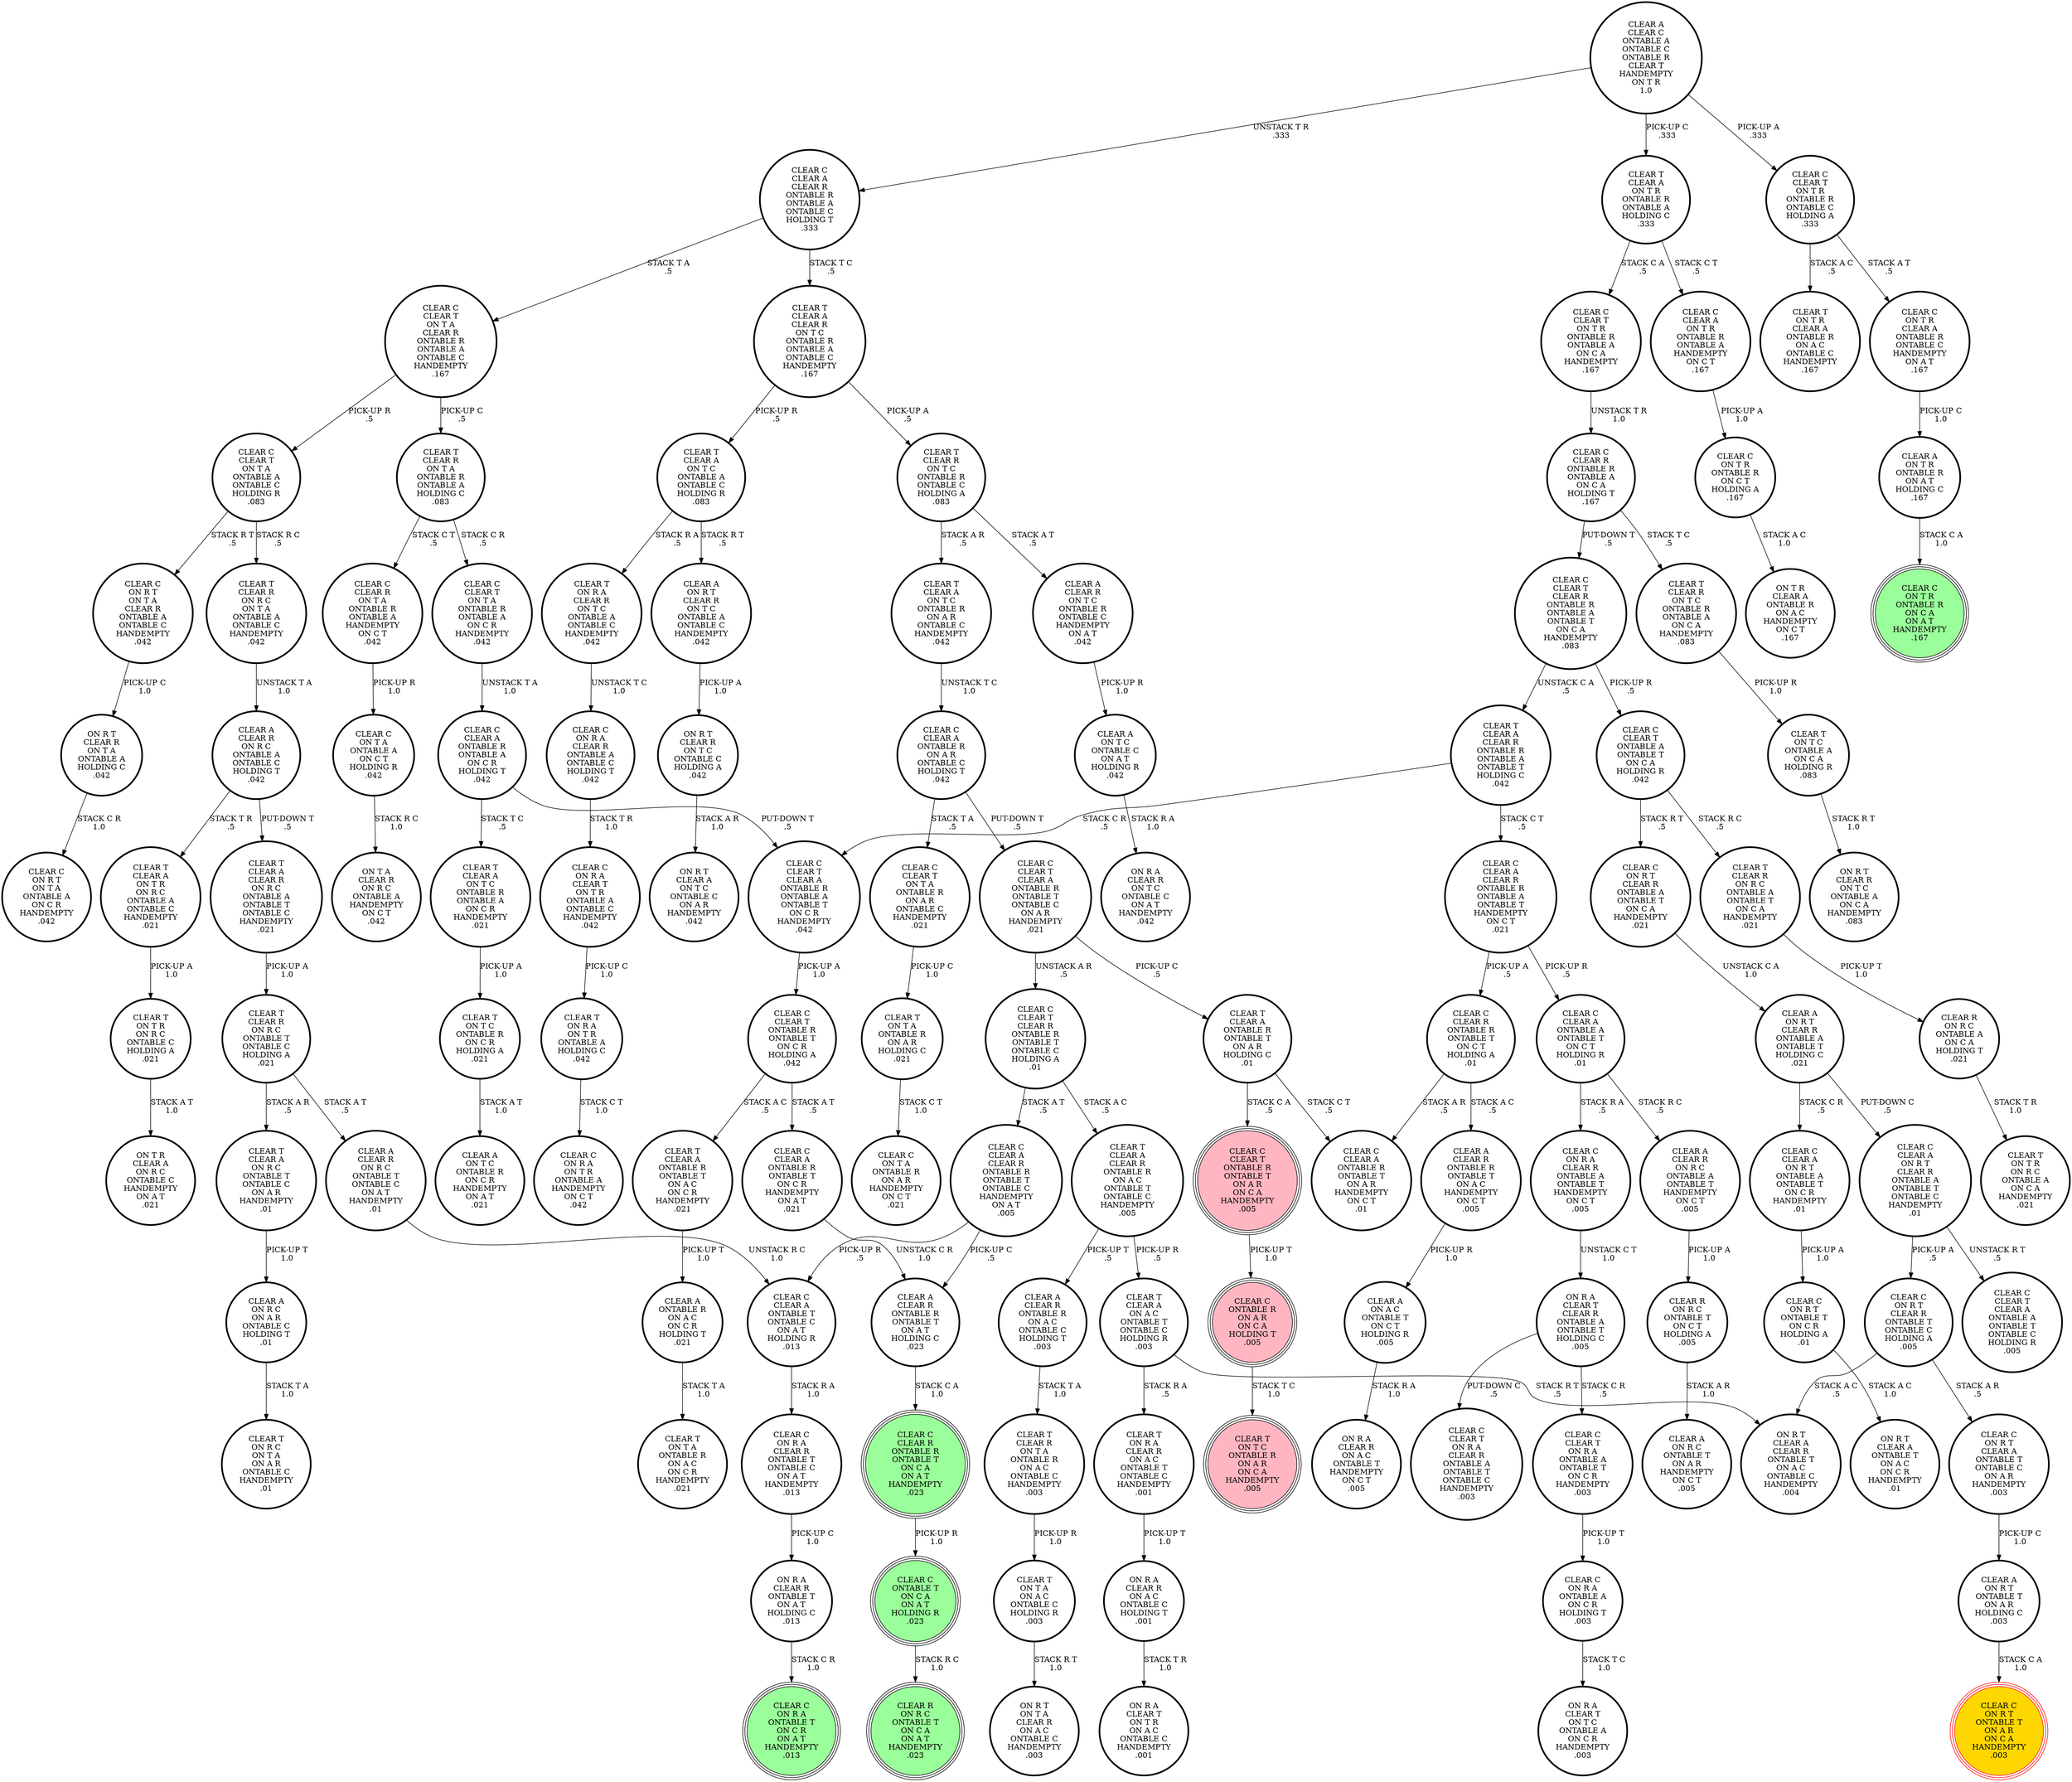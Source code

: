 digraph {
"CLEAR T\nON T A\nONTABLE R\nON A R\nHOLDING C\n.021\n" -> "CLEAR C\nON T A\nONTABLE R\nON A R\nHANDEMPTY\nON C T\n.021\n"[label="STACK C T\n1.0\n"];
"CLEAR C\nCLEAR A\nONTABLE R\nON A R\nONTABLE C\nHOLDING T\n.042\n" -> "CLEAR C\nCLEAR T\nON T A\nONTABLE R\nON A R\nONTABLE C\nHANDEMPTY\n.021\n"[label="STACK T A\n.5\n"];
"CLEAR C\nCLEAR A\nONTABLE R\nON A R\nONTABLE C\nHOLDING T\n.042\n" -> "CLEAR C\nCLEAR T\nCLEAR A\nONTABLE R\nONTABLE T\nONTABLE C\nON A R\nHANDEMPTY\n.021\n"[label="PUT-DOWN T\n.5\n"];
"CLEAR C\nCLEAR T\nCLEAR R\nONTABLE R\nONTABLE A\nONTABLE T\nON C A\nHANDEMPTY\n.083\n" -> "CLEAR C\nCLEAR T\nONTABLE A\nONTABLE T\nON C A\nHOLDING R\n.042\n"[label="PICK-UP R\n.5\n"];
"CLEAR C\nCLEAR T\nCLEAR R\nONTABLE R\nONTABLE A\nONTABLE T\nON C A\nHANDEMPTY\n.083\n" -> "CLEAR T\nCLEAR A\nCLEAR R\nONTABLE R\nONTABLE A\nONTABLE T\nHOLDING C\n.042\n"[label="UNSTACK C A\n.5\n"];
"CLEAR T\nCLEAR A\nCLEAR R\nON R C\nONTABLE A\nONTABLE T\nONTABLE C\nHANDEMPTY\n.021\n" -> "CLEAR T\nCLEAR R\nON R C\nONTABLE T\nONTABLE C\nHOLDING A\n.021\n"[label="PICK-UP A\n1.0\n"];
"CLEAR C\nCLEAR A\nCLEAR R\nONTABLE R\nONTABLE A\nONTABLE T\nHANDEMPTY\nON C T\n.021\n" -> "CLEAR C\nCLEAR A\nONTABLE A\nONTABLE T\nON C T\nHOLDING R\n.01\n"[label="PICK-UP R\n.5\n"];
"CLEAR C\nCLEAR A\nCLEAR R\nONTABLE R\nONTABLE A\nONTABLE T\nHANDEMPTY\nON C T\n.021\n" -> "CLEAR C\nCLEAR R\nONTABLE R\nONTABLE T\nON C T\nHOLDING A\n.01\n"[label="PICK-UP A\n.5\n"];
"CLEAR A\nCLEAR C\nONTABLE A\nONTABLE C\nONTABLE R\nCLEAR T\nHANDEMPTY\nON T R\n1.0\n" -> "CLEAR C\nCLEAR T\nON T R\nONTABLE R\nONTABLE C\nHOLDING A\n.333\n"[label="PICK-UP A\n.333\n"];
"CLEAR A\nCLEAR C\nONTABLE A\nONTABLE C\nONTABLE R\nCLEAR T\nHANDEMPTY\nON T R\n1.0\n" -> "CLEAR C\nCLEAR A\nCLEAR R\nONTABLE R\nONTABLE A\nONTABLE C\nHOLDING T\n.333\n"[label="UNSTACK T R\n.333\n"];
"CLEAR A\nCLEAR C\nONTABLE A\nONTABLE C\nONTABLE R\nCLEAR T\nHANDEMPTY\nON T R\n1.0\n" -> "CLEAR T\nCLEAR A\nON T R\nONTABLE R\nONTABLE A\nHOLDING C\n.333\n"[label="PICK-UP C\n.333\n"];
"CLEAR T\nON R A\nCLEAR R\nON A C\nONTABLE T\nONTABLE C\nHANDEMPTY\n.001\n" -> "ON R A\nCLEAR R\nON A C\nONTABLE C\nHOLDING T\n.001\n"[label="PICK-UP T\n1.0\n"];
"CLEAR A\nCLEAR R\nONTABLE R\nONTABLE T\nON A T\nHOLDING C\n.023\n" -> "CLEAR C\nCLEAR R\nONTABLE R\nONTABLE T\nON C A\nON A T\nHANDEMPTY\n.023\n"[label="STACK C A\n1.0\n"];
"CLEAR C\nCLEAR A\nON T R\nONTABLE R\nONTABLE A\nHANDEMPTY\nON C T\n.167\n" -> "CLEAR C\nON T R\nONTABLE R\nON C T\nHOLDING A\n.167\n"[label="PICK-UP A\n1.0\n"];
"CLEAR C\nCLEAR T\nON T R\nONTABLE R\nONTABLE C\nHOLDING A\n.333\n" -> "CLEAR T\nON T R\nCLEAR A\nONTABLE R\nON A C\nONTABLE C\nHANDEMPTY\n.167\n"[label="STACK A C\n.5\n"];
"CLEAR C\nCLEAR T\nON T R\nONTABLE R\nONTABLE C\nHOLDING A\n.333\n" -> "CLEAR C\nON T R\nCLEAR A\nONTABLE R\nONTABLE C\nHANDEMPTY\nON A T\n.167\n"[label="STACK A T\n.5\n"];
"CLEAR C\nON R T\nCLEAR R\nONTABLE T\nONTABLE C\nHOLDING A\n.005\n" -> "ON R T\nCLEAR A\nCLEAR R\nONTABLE T\nON A C\nONTABLE C\nHANDEMPTY\n.004\n"[label="STACK A C\n.5\n"];
"CLEAR C\nON R T\nCLEAR R\nONTABLE T\nONTABLE C\nHOLDING A\n.005\n" -> "CLEAR C\nON R T\nCLEAR A\nONTABLE T\nONTABLE C\nON A R\nHANDEMPTY\n.003\n"[label="STACK A R\n.5\n"];
"CLEAR T\nCLEAR A\nON A C\nONTABLE T\nONTABLE C\nHOLDING R\n.003\n" -> "ON R T\nCLEAR A\nCLEAR R\nONTABLE T\nON A C\nONTABLE C\nHANDEMPTY\n.004\n"[label="STACK R T\n.5\n"];
"CLEAR T\nCLEAR A\nON A C\nONTABLE T\nONTABLE C\nHOLDING R\n.003\n" -> "CLEAR T\nON R A\nCLEAR R\nON A C\nONTABLE T\nONTABLE C\nHANDEMPTY\n.001\n"[label="STACK R A\n.5\n"];
"CLEAR C\nCLEAR T\nCLEAR R\nONTABLE R\nONTABLE T\nONTABLE C\nHOLDING A\n.01\n" -> "CLEAR C\nCLEAR A\nCLEAR R\nONTABLE R\nONTABLE T\nONTABLE C\nHANDEMPTY\nON A T\n.005\n"[label="STACK A T\n.5\n"];
"CLEAR C\nCLEAR T\nCLEAR R\nONTABLE R\nONTABLE T\nONTABLE C\nHOLDING A\n.01\n" -> "CLEAR T\nCLEAR A\nCLEAR R\nONTABLE R\nON A C\nONTABLE T\nONTABLE C\nHANDEMPTY\n.005\n"[label="STACK A C\n.5\n"];
"CLEAR C\nCLEAR T\nCLEAR A\nONTABLE R\nONTABLE T\nONTABLE C\nON A R\nHANDEMPTY\n.021\n" -> "CLEAR C\nCLEAR T\nCLEAR R\nONTABLE R\nONTABLE T\nONTABLE C\nHOLDING A\n.01\n"[label="UNSTACK A R\n.5\n"];
"CLEAR C\nCLEAR T\nCLEAR A\nONTABLE R\nONTABLE T\nONTABLE C\nON A R\nHANDEMPTY\n.021\n" -> "CLEAR T\nCLEAR A\nONTABLE R\nONTABLE T\nON A R\nHOLDING C\n.01\n"[label="PICK-UP C\n.5\n"];
"CLEAR C\nCLEAR T\nONTABLE R\nONTABLE T\nON A R\nON C A\nHANDEMPTY\n.005\n" -> "CLEAR C\nONTABLE R\nON A R\nON C A\nHOLDING T\n.005\n"[label="PICK-UP T\n1.0\n"];
"CLEAR T\nCLEAR A\nON T C\nONTABLE R\nONTABLE A\nON C R\nHANDEMPTY\n.021\n" -> "CLEAR T\nON T C\nONTABLE R\nON C R\nHOLDING A\n.021\n"[label="PICK-UP A\n1.0\n"];
"CLEAR A\nON A C\nONTABLE T\nON C T\nHOLDING R\n.005\n" -> "ON R A\nCLEAR R\nON A C\nONTABLE T\nHANDEMPTY\nON C T\n.005\n"[label="STACK R A\n1.0\n"];
"CLEAR C\nCLEAR T\nON T A\nONTABLE R\nONTABLE A\nON C R\nHANDEMPTY\n.042\n" -> "CLEAR C\nCLEAR A\nONTABLE R\nONTABLE A\nON C R\nHOLDING T\n.042\n"[label="UNSTACK T A\n1.0\n"];
"CLEAR A\nON R C\nON A R\nONTABLE C\nHOLDING T\n.01\n" -> "CLEAR T\nON R C\nON T A\nON A R\nONTABLE C\nHANDEMPTY\n.01\n"[label="STACK T A\n1.0\n"];
"CLEAR C\nCLEAR T\nONTABLE A\nONTABLE T\nON C A\nHOLDING R\n.042\n" -> "CLEAR C\nON R T\nCLEAR R\nONTABLE A\nONTABLE T\nON C A\nHANDEMPTY\n.021\n"[label="STACK R T\n.5\n"];
"CLEAR C\nCLEAR T\nONTABLE A\nONTABLE T\nON C A\nHOLDING R\n.042\n" -> "CLEAR T\nCLEAR R\nON R C\nONTABLE A\nONTABLE T\nON C A\nHANDEMPTY\n.021\n"[label="STACK R C\n.5\n"];
"CLEAR T\nCLEAR R\nON R C\nON T A\nONTABLE A\nONTABLE C\nHANDEMPTY\n.042\n" -> "CLEAR A\nCLEAR R\nON R C\nONTABLE A\nONTABLE C\nHOLDING T\n.042\n"[label="UNSTACK T A\n1.0\n"];
"CLEAR C\nCLEAR R\nONTABLE R\nONTABLE A\nON C A\nHOLDING T\n.167\n" -> "CLEAR C\nCLEAR T\nCLEAR R\nONTABLE R\nONTABLE A\nONTABLE T\nON C A\nHANDEMPTY\n.083\n"[label="PUT-DOWN T\n.5\n"];
"CLEAR C\nCLEAR R\nONTABLE R\nONTABLE A\nON C A\nHOLDING T\n.167\n" -> "CLEAR T\nCLEAR R\nON T C\nONTABLE R\nONTABLE A\nON C A\nHANDEMPTY\n.083\n"[label="STACK T C\n.5\n"];
"CLEAR C\nCLEAR A\nONTABLE A\nONTABLE T\nON C T\nHOLDING R\n.01\n" -> "CLEAR C\nON R A\nCLEAR R\nONTABLE A\nONTABLE T\nHANDEMPTY\nON C T\n.005\n"[label="STACK R A\n.5\n"];
"CLEAR C\nCLEAR A\nONTABLE A\nONTABLE T\nON C T\nHOLDING R\n.01\n" -> "CLEAR A\nCLEAR R\nON R C\nONTABLE A\nONTABLE T\nHANDEMPTY\nON C T\n.005\n"[label="STACK R C\n.5\n"];
"CLEAR T\nON R A\nCLEAR R\nON T C\nONTABLE A\nONTABLE C\nHANDEMPTY\n.042\n" -> "CLEAR C\nON R A\nCLEAR R\nONTABLE A\nONTABLE C\nHOLDING T\n.042\n"[label="UNSTACK T C\n1.0\n"];
"CLEAR A\nCLEAR R\nON T C\nONTABLE R\nONTABLE C\nHANDEMPTY\nON A T\n.042\n" -> "CLEAR A\nON T C\nONTABLE C\nON A T\nHOLDING R\n.042\n"[label="PICK-UP R\n1.0\n"];
"CLEAR C\nON R T\nCLEAR R\nONTABLE A\nONTABLE T\nON C A\nHANDEMPTY\n.021\n" -> "CLEAR A\nON R T\nCLEAR R\nONTABLE A\nONTABLE T\nHOLDING C\n.021\n"[label="UNSTACK C A\n1.0\n"];
"CLEAR C\nON R T\nONTABLE T\nON C R\nHOLDING A\n.01\n" -> "ON R T\nCLEAR A\nONTABLE T\nON A C\nON C R\nHANDEMPTY\n.01\n"[label="STACK A C\n1.0\n"];
"CLEAR C\nCLEAR A\nON R T\nONTABLE A\nONTABLE T\nON C R\nHANDEMPTY\n.01\n" -> "CLEAR C\nON R T\nONTABLE T\nON C R\nHOLDING A\n.01\n"[label="PICK-UP A\n1.0\n"];
"CLEAR A\nCLEAR R\nONTABLE R\nONTABLE T\nON A C\nHANDEMPTY\nON C T\n.005\n" -> "CLEAR A\nON A C\nONTABLE T\nON C T\nHOLDING R\n.005\n"[label="PICK-UP R\n1.0\n"];
"CLEAR T\nCLEAR R\nON T A\nONTABLE R\nON A C\nONTABLE C\nHANDEMPTY\n.003\n" -> "CLEAR T\nON T A\nON A C\nONTABLE C\nHOLDING R\n.003\n"[label="PICK-UP R\n1.0\n"];
"CLEAR C\nON T R\nONTABLE R\nON C T\nHOLDING A\n.167\n" -> "ON T R\nCLEAR A\nONTABLE R\nON A C\nHANDEMPTY\nON C T\n.167\n"[label="STACK A C\n1.0\n"];
"CLEAR R\nON R C\nONTABLE T\nON C T\nHOLDING A\n.005\n" -> "CLEAR A\nON R C\nONTABLE T\nON A R\nHANDEMPTY\nON C T\n.005\n"[label="STACK A R\n1.0\n"];
"CLEAR A\nCLEAR R\nONTABLE R\nON A C\nONTABLE C\nHOLDING T\n.003\n" -> "CLEAR T\nCLEAR R\nON T A\nONTABLE R\nON A C\nONTABLE C\nHANDEMPTY\n.003\n"[label="STACK T A\n1.0\n"];
"CLEAR C\nONTABLE T\nON C A\nON A T\nHOLDING R\n.023\n" -> "CLEAR R\nON R C\nONTABLE T\nON C A\nON A T\nHANDEMPTY\n.023\n"[label="STACK R C\n1.0\n"];
"CLEAR T\nCLEAR R\nON R C\nONTABLE A\nONTABLE T\nON C A\nHANDEMPTY\n.021\n" -> "CLEAR R\nON R C\nONTABLE A\nON C A\nHOLDING T\n.021\n"[label="PICK-UP T\n1.0\n"];
"CLEAR C\nCLEAR R\nON T A\nONTABLE R\nONTABLE A\nHANDEMPTY\nON C T\n.042\n" -> "CLEAR C\nON T A\nONTABLE A\nON C T\nHOLDING R\n.042\n"[label="PICK-UP R\n1.0\n"];
"CLEAR A\nCLEAR R\nON R C\nONTABLE A\nONTABLE C\nHOLDING T\n.042\n" -> "CLEAR T\nCLEAR A\nON T R\nON R C\nONTABLE A\nONTABLE C\nHANDEMPTY\n.021\n"[label="STACK T R\n.5\n"];
"CLEAR A\nCLEAR R\nON R C\nONTABLE A\nONTABLE C\nHOLDING T\n.042\n" -> "CLEAR T\nCLEAR A\nCLEAR R\nON R C\nONTABLE A\nONTABLE T\nONTABLE C\nHANDEMPTY\n.021\n"[label="PUT-DOWN T\n.5\n"];
"CLEAR T\nCLEAR R\nON T A\nONTABLE R\nONTABLE A\nHOLDING C\n.083\n" -> "CLEAR C\nCLEAR R\nON T A\nONTABLE R\nONTABLE A\nHANDEMPTY\nON C T\n.042\n"[label="STACK C T\n.5\n"];
"CLEAR T\nCLEAR R\nON T A\nONTABLE R\nONTABLE A\nHOLDING C\n.083\n" -> "CLEAR C\nCLEAR T\nON T A\nONTABLE R\nONTABLE A\nON C R\nHANDEMPTY\n.042\n"[label="STACK C R\n.5\n"];
"CLEAR C\nCLEAR R\nONTABLE R\nONTABLE T\nON C T\nHOLDING A\n.01\n" -> "CLEAR A\nCLEAR R\nONTABLE R\nONTABLE T\nON A C\nHANDEMPTY\nON C T\n.005\n"[label="STACK A C\n.5\n"];
"CLEAR C\nCLEAR R\nONTABLE R\nONTABLE T\nON C T\nHOLDING A\n.01\n" -> "CLEAR C\nCLEAR A\nONTABLE R\nONTABLE T\nON A R\nHANDEMPTY\nON C T\n.01\n"[label="STACK A R\n.5\n"];
"CLEAR A\nONTABLE R\nON A C\nON C R\nHOLDING T\n.021\n" -> "CLEAR T\nON T A\nONTABLE R\nON A C\nON C R\nHANDEMPTY\n.021\n"[label="STACK T A\n1.0\n"];
"CLEAR T\nCLEAR R\nON T C\nONTABLE R\nONTABLE A\nON C A\nHANDEMPTY\n.083\n" -> "CLEAR T\nON T C\nONTABLE A\nON C A\nHOLDING R\n.083\n"[label="PICK-UP R\n1.0\n"];
"CLEAR C\nCLEAR A\nCLEAR R\nONTABLE R\nONTABLE A\nONTABLE C\nHOLDING T\n.333\n" -> "CLEAR T\nCLEAR A\nCLEAR R\nON T C\nONTABLE R\nONTABLE A\nONTABLE C\nHANDEMPTY\n.167\n"[label="STACK T C\n.5\n"];
"CLEAR C\nCLEAR A\nCLEAR R\nONTABLE R\nONTABLE A\nONTABLE C\nHOLDING T\n.333\n" -> "CLEAR C\nCLEAR T\nON T A\nCLEAR R\nONTABLE R\nONTABLE A\nONTABLE C\nHANDEMPTY\n.167\n"[label="STACK T A\n.5\n"];
"CLEAR T\nON R A\nON T R\nONTABLE A\nHOLDING C\n.042\n" -> "CLEAR C\nON R A\nON T R\nONTABLE A\nHANDEMPTY\nON C T\n.042\n"[label="STACK C T\n1.0\n"];
"CLEAR C\nCLEAR T\nON T A\nONTABLE A\nONTABLE C\nHOLDING R\n.083\n" -> "CLEAR C\nON R T\nON T A\nCLEAR R\nONTABLE A\nONTABLE C\nHANDEMPTY\n.042\n"[label="STACK R T\n.5\n"];
"CLEAR C\nCLEAR T\nON T A\nONTABLE A\nONTABLE C\nHOLDING R\n.083\n" -> "CLEAR T\nCLEAR R\nON R C\nON T A\nONTABLE A\nONTABLE C\nHANDEMPTY\n.042\n"[label="STACK R C\n.5\n"];
"CLEAR C\nCLEAR T\nON T A\nONTABLE R\nON A R\nONTABLE C\nHANDEMPTY\n.021\n" -> "CLEAR T\nON T A\nONTABLE R\nON A R\nHOLDING C\n.021\n"[label="PICK-UP C\n1.0\n"];
"CLEAR T\nCLEAR A\nCLEAR R\nONTABLE R\nON A C\nONTABLE T\nONTABLE C\nHANDEMPTY\n.005\n" -> "CLEAR T\nCLEAR A\nON A C\nONTABLE T\nONTABLE C\nHOLDING R\n.003\n"[label="PICK-UP R\n.5\n"];
"CLEAR T\nCLEAR A\nCLEAR R\nONTABLE R\nON A C\nONTABLE T\nONTABLE C\nHANDEMPTY\n.005\n" -> "CLEAR A\nCLEAR R\nONTABLE R\nON A C\nONTABLE C\nHOLDING T\n.003\n"[label="PICK-UP T\n.5\n"];
"CLEAR T\nCLEAR A\nON T R\nONTABLE R\nONTABLE A\nHOLDING C\n.333\n" -> "CLEAR C\nCLEAR T\nON T R\nONTABLE R\nONTABLE A\nON C A\nHANDEMPTY\n.167\n"[label="STACK C A\n.5\n"];
"CLEAR T\nCLEAR A\nON T R\nONTABLE R\nONTABLE A\nHOLDING C\n.333\n" -> "CLEAR C\nCLEAR A\nON T R\nONTABLE R\nONTABLE A\nHANDEMPTY\nON C T\n.167\n"[label="STACK C T\n.5\n"];
"CLEAR C\nCLEAR T\nON T A\nCLEAR R\nONTABLE R\nONTABLE A\nONTABLE C\nHANDEMPTY\n.167\n" -> "CLEAR C\nCLEAR T\nON T A\nONTABLE A\nONTABLE C\nHOLDING R\n.083\n"[label="PICK-UP R\n.5\n"];
"CLEAR C\nCLEAR T\nON T A\nCLEAR R\nONTABLE R\nONTABLE A\nONTABLE C\nHANDEMPTY\n.167\n" -> "CLEAR T\nCLEAR R\nON T A\nONTABLE R\nONTABLE A\nHOLDING C\n.083\n"[label="PICK-UP C\n.5\n"];
"CLEAR T\nON T R\nON R C\nONTABLE C\nHOLDING A\n.021\n" -> "ON T R\nCLEAR A\nON R C\nONTABLE C\nHANDEMPTY\nON A T\n.021\n"[label="STACK A T\n1.0\n"];
"CLEAR C\nON R A\nCLEAR T\nON T R\nONTABLE A\nONTABLE C\nHANDEMPTY\n.042\n" -> "CLEAR T\nON R A\nON T R\nONTABLE A\nHOLDING C\n.042\n"[label="PICK-UP C\n1.0\n"];
"CLEAR C\nCLEAR T\nON R A\nONTABLE A\nONTABLE T\nON C R\nHANDEMPTY\n.003\n" -> "CLEAR C\nON R A\nONTABLE A\nON C R\nHOLDING T\n.003\n"[label="PICK-UP T\n1.0\n"];
"CLEAR C\nON T A\nONTABLE A\nON C T\nHOLDING R\n.042\n" -> "ON T A\nCLEAR R\nON R C\nONTABLE A\nHANDEMPTY\nON C T\n.042\n"[label="STACK R C\n1.0\n"];
"CLEAR A\nCLEAR R\nON R C\nONTABLE T\nONTABLE C\nON A T\nHANDEMPTY\n.01\n" -> "CLEAR C\nCLEAR A\nONTABLE T\nONTABLE C\nON A T\nHOLDING R\n.013\n"[label="UNSTACK R C\n1.0\n"];
"CLEAR T\nCLEAR A\nONTABLE R\nONTABLE T\nON A C\nON C R\nHANDEMPTY\n.021\n" -> "CLEAR A\nONTABLE R\nON A C\nON C R\nHOLDING T\n.021\n"[label="PICK-UP T\n1.0\n"];
"CLEAR T\nCLEAR A\nCLEAR R\nON T C\nONTABLE R\nONTABLE A\nONTABLE C\nHANDEMPTY\n.167\n" -> "CLEAR T\nCLEAR A\nON T C\nONTABLE A\nONTABLE C\nHOLDING R\n.083\n"[label="PICK-UP R\n.5\n"];
"CLEAR T\nCLEAR A\nCLEAR R\nON T C\nONTABLE R\nONTABLE A\nONTABLE C\nHANDEMPTY\n.167\n" -> "CLEAR T\nCLEAR R\nON T C\nONTABLE R\nONTABLE C\nHOLDING A\n.083\n"[label="PICK-UP A\n.5\n"];
"CLEAR C\nCLEAR A\nCLEAR R\nONTABLE R\nONTABLE T\nONTABLE C\nHANDEMPTY\nON A T\n.005\n" -> "CLEAR A\nCLEAR R\nONTABLE R\nONTABLE T\nON A T\nHOLDING C\n.023\n"[label="PICK-UP C\n.5\n"];
"CLEAR C\nCLEAR A\nCLEAR R\nONTABLE R\nONTABLE T\nONTABLE C\nHANDEMPTY\nON A T\n.005\n" -> "CLEAR C\nCLEAR A\nONTABLE T\nONTABLE C\nON A T\nHOLDING R\n.013\n"[label="PICK-UP R\n.5\n"];
"CLEAR A\nCLEAR R\nON R C\nONTABLE A\nONTABLE T\nHANDEMPTY\nON C T\n.005\n" -> "CLEAR R\nON R C\nONTABLE T\nON C T\nHOLDING A\n.005\n"[label="PICK-UP A\n1.0\n"];
"CLEAR T\nCLEAR A\nONTABLE R\nONTABLE T\nON A R\nHOLDING C\n.01\n" -> "CLEAR C\nCLEAR T\nONTABLE R\nONTABLE T\nON A R\nON C A\nHANDEMPTY\n.005\n"[label="STACK C A\n.5\n"];
"CLEAR T\nCLEAR A\nONTABLE R\nONTABLE T\nON A R\nHOLDING C\n.01\n" -> "CLEAR C\nCLEAR A\nONTABLE R\nONTABLE T\nON A R\nHANDEMPTY\nON C T\n.01\n"[label="STACK C T\n.5\n"];
"ON R T\nCLEAR R\nON T C\nONTABLE C\nHOLDING A\n.042\n" -> "ON R T\nCLEAR A\nON T C\nONTABLE C\nON A R\nHANDEMPTY\n.042\n"[label="STACK A R\n1.0\n"];
"CLEAR T\nCLEAR R\nON R C\nONTABLE T\nONTABLE C\nHOLDING A\n.021\n" -> "CLEAR A\nCLEAR R\nON R C\nONTABLE T\nONTABLE C\nON A T\nHANDEMPTY\n.01\n"[label="STACK A T\n.5\n"];
"CLEAR T\nCLEAR R\nON R C\nONTABLE T\nONTABLE C\nHOLDING A\n.021\n" -> "CLEAR T\nCLEAR A\nON R C\nONTABLE T\nONTABLE C\nON A R\nHANDEMPTY\n.01\n"[label="STACK A R\n.5\n"];
"CLEAR C\nON R T\nCLEAR A\nONTABLE T\nONTABLE C\nON A R\nHANDEMPTY\n.003\n" -> "CLEAR A\nON R T\nONTABLE T\nON A R\nHOLDING C\n.003\n"[label="PICK-UP C\n1.0\n"];
"ON R A\nCLEAR T\nCLEAR R\nONTABLE A\nONTABLE T\nHOLDING C\n.005\n" -> "CLEAR C\nCLEAR T\nON R A\nONTABLE A\nONTABLE T\nON C R\nHANDEMPTY\n.003\n"[label="STACK C R\n.5\n"];
"ON R A\nCLEAR T\nCLEAR R\nONTABLE A\nONTABLE T\nHOLDING C\n.005\n" -> "CLEAR C\nCLEAR T\nON R A\nCLEAR R\nONTABLE A\nONTABLE T\nONTABLE C\nHANDEMPTY\n.003\n"[label="PUT-DOWN C\n.5\n"];
"CLEAR T\nCLEAR R\nON T C\nONTABLE R\nONTABLE C\nHOLDING A\n.083\n" -> "CLEAR T\nCLEAR A\nON T C\nONTABLE R\nON A R\nONTABLE C\nHANDEMPTY\n.042\n"[label="STACK A R\n.5\n"];
"CLEAR T\nCLEAR R\nON T C\nONTABLE R\nONTABLE C\nHOLDING A\n.083\n" -> "CLEAR A\nCLEAR R\nON T C\nONTABLE R\nONTABLE C\nHANDEMPTY\nON A T\n.042\n"[label="STACK A T\n.5\n"];
"CLEAR A\nON T C\nONTABLE C\nON A T\nHOLDING R\n.042\n" -> "ON R A\nCLEAR R\nON T C\nONTABLE C\nON A T\nHANDEMPTY\n.042\n"[label="STACK R A\n1.0\n"];
"CLEAR C\nCLEAR T\nONTABLE R\nONTABLE T\nON C R\nHOLDING A\n.042\n" -> "CLEAR T\nCLEAR A\nONTABLE R\nONTABLE T\nON A C\nON C R\nHANDEMPTY\n.021\n"[label="STACK A C\n.5\n"];
"CLEAR C\nCLEAR T\nONTABLE R\nONTABLE T\nON C R\nHOLDING A\n.042\n" -> "CLEAR C\nCLEAR A\nONTABLE R\nONTABLE T\nON C R\nHANDEMPTY\nON A T\n.021\n"[label="STACK A T\n.5\n"];
"CLEAR T\nON T A\nON A C\nONTABLE C\nHOLDING R\n.003\n" -> "ON R T\nON T A\nCLEAR R\nON A C\nONTABLE C\nHANDEMPTY\n.003\n"[label="STACK R T\n1.0\n"];
"CLEAR C\nON T R\nCLEAR A\nONTABLE R\nONTABLE C\nHANDEMPTY\nON A T\n.167\n" -> "CLEAR A\nON T R\nONTABLE R\nON A T\nHOLDING C\n.167\n"[label="PICK-UP C\n1.0\n"];
"CLEAR C\nCLEAR A\nONTABLE R\nONTABLE A\nON C R\nHOLDING T\n.042\n" -> "CLEAR C\nCLEAR T\nCLEAR A\nONTABLE R\nONTABLE A\nONTABLE T\nON C R\nHANDEMPTY\n.042\n"[label="PUT-DOWN T\n.5\n"];
"CLEAR C\nCLEAR A\nONTABLE R\nONTABLE A\nON C R\nHOLDING T\n.042\n" -> "CLEAR T\nCLEAR A\nON T C\nONTABLE R\nONTABLE A\nON C R\nHANDEMPTY\n.021\n"[label="STACK T C\n.5\n"];
"CLEAR T\nCLEAR A\nON T R\nON R C\nONTABLE A\nONTABLE C\nHANDEMPTY\n.021\n" -> "CLEAR T\nON T R\nON R C\nONTABLE C\nHOLDING A\n.021\n"[label="PICK-UP A\n1.0\n"];
"CLEAR C\nCLEAR A\nONTABLE T\nONTABLE C\nON A T\nHOLDING R\n.013\n" -> "CLEAR C\nON R A\nCLEAR R\nONTABLE T\nONTABLE C\nON A T\nHANDEMPTY\n.013\n"[label="STACK R A\n1.0\n"];
"ON R A\nCLEAR R\nONTABLE T\nON A T\nHOLDING C\n.013\n" -> "CLEAR C\nON R A\nONTABLE T\nON C R\nON A T\nHANDEMPTY\n.013\n"[label="STACK C R\n1.0\n"];
"CLEAR R\nON R C\nONTABLE A\nON C A\nHOLDING T\n.021\n" -> "CLEAR T\nON T R\nON R C\nONTABLE A\nON C A\nHANDEMPTY\n.021\n"[label="STACK T R\n1.0\n"];
"CLEAR C\nCLEAR A\nONTABLE R\nONTABLE T\nON C R\nHANDEMPTY\nON A T\n.021\n" -> "CLEAR A\nCLEAR R\nONTABLE R\nONTABLE T\nON A T\nHOLDING C\n.023\n"[label="UNSTACK C R\n1.0\n"];
"CLEAR C\nONTABLE R\nON A R\nON C A\nHOLDING T\n.005\n" -> "CLEAR T\nON T C\nONTABLE R\nON A R\nON C A\nHANDEMPTY\n.005\n"[label="STACK T C\n1.0\n"];
"CLEAR C\nON R A\nCLEAR R\nONTABLE A\nONTABLE C\nHOLDING T\n.042\n" -> "CLEAR C\nON R A\nCLEAR T\nON T R\nONTABLE A\nONTABLE C\nHANDEMPTY\n.042\n"[label="STACK T R\n1.0\n"];
"CLEAR C\nON R A\nCLEAR R\nONTABLE A\nONTABLE T\nHANDEMPTY\nON C T\n.005\n" -> "ON R A\nCLEAR T\nCLEAR R\nONTABLE A\nONTABLE T\nHOLDING C\n.005\n"[label="UNSTACK C T\n1.0\n"];
"CLEAR A\nON R T\nCLEAR R\nONTABLE A\nONTABLE T\nHOLDING C\n.021\n" -> "CLEAR C\nCLEAR A\nON R T\nONTABLE A\nONTABLE T\nON C R\nHANDEMPTY\n.01\n"[label="STACK C R\n.5\n"];
"CLEAR A\nON R T\nCLEAR R\nONTABLE A\nONTABLE T\nHOLDING C\n.021\n" -> "CLEAR C\nCLEAR A\nON R T\nCLEAR R\nONTABLE A\nONTABLE T\nONTABLE C\nHANDEMPTY\n.01\n"[label="PUT-DOWN C\n.5\n"];
"CLEAR C\nCLEAR A\nON R T\nCLEAR R\nONTABLE A\nONTABLE T\nONTABLE C\nHANDEMPTY\n.01\n" -> "CLEAR C\nON R T\nCLEAR R\nONTABLE T\nONTABLE C\nHOLDING A\n.005\n"[label="PICK-UP A\n.5\n"];
"CLEAR C\nCLEAR A\nON R T\nCLEAR R\nONTABLE A\nONTABLE T\nONTABLE C\nHANDEMPTY\n.01\n" -> "CLEAR C\nCLEAR T\nCLEAR A\nONTABLE A\nONTABLE T\nONTABLE C\nHOLDING R\n.005\n"[label="UNSTACK R T\n.5\n"];
"CLEAR A\nON R T\nONTABLE T\nON A R\nHOLDING C\n.003\n" -> "CLEAR C\nON R T\nONTABLE T\nON A R\nON C A\nHANDEMPTY\n.003\n"[label="STACK C A\n1.0\n"];
"CLEAR A\nON R T\nCLEAR R\nON T C\nONTABLE A\nONTABLE C\nHANDEMPTY\n.042\n" -> "ON R T\nCLEAR R\nON T C\nONTABLE C\nHOLDING A\n.042\n"[label="PICK-UP A\n1.0\n"];
"CLEAR A\nON T R\nONTABLE R\nON A T\nHOLDING C\n.167\n" -> "CLEAR C\nON T R\nONTABLE R\nON C A\nON A T\nHANDEMPTY\n.167\n"[label="STACK C A\n1.0\n"];
"ON R T\nCLEAR R\nON T A\nONTABLE A\nHOLDING C\n.042\n" -> "CLEAR C\nON R T\nON T A\nONTABLE A\nON C R\nHANDEMPTY\n.042\n"[label="STACK C R\n1.0\n"];
"CLEAR C\nON R T\nON T A\nCLEAR R\nONTABLE A\nONTABLE C\nHANDEMPTY\n.042\n" -> "ON R T\nCLEAR R\nON T A\nONTABLE A\nHOLDING C\n.042\n"[label="PICK-UP C\n1.0\n"];
"CLEAR T\nON T C\nONTABLE R\nON C R\nHOLDING A\n.021\n" -> "CLEAR A\nON T C\nONTABLE R\nON C R\nHANDEMPTY\nON A T\n.021\n"[label="STACK A T\n1.0\n"];
"CLEAR T\nCLEAR A\nON T C\nONTABLE R\nON A R\nONTABLE C\nHANDEMPTY\n.042\n" -> "CLEAR C\nCLEAR A\nONTABLE R\nON A R\nONTABLE C\nHOLDING T\n.042\n"[label="UNSTACK T C\n1.0\n"];
"CLEAR T\nCLEAR A\nON T C\nONTABLE A\nONTABLE C\nHOLDING R\n.083\n" -> "CLEAR T\nON R A\nCLEAR R\nON T C\nONTABLE A\nONTABLE C\nHANDEMPTY\n.042\n"[label="STACK R A\n.5\n"];
"CLEAR T\nCLEAR A\nON T C\nONTABLE A\nONTABLE C\nHOLDING R\n.083\n" -> "CLEAR A\nON R T\nCLEAR R\nON T C\nONTABLE A\nONTABLE C\nHANDEMPTY\n.042\n"[label="STACK R T\n.5\n"];
"CLEAR C\nON R A\nCLEAR R\nONTABLE T\nONTABLE C\nON A T\nHANDEMPTY\n.013\n" -> "ON R A\nCLEAR R\nONTABLE T\nON A T\nHOLDING C\n.013\n"[label="PICK-UP C\n1.0\n"];
"CLEAR C\nON R A\nONTABLE A\nON C R\nHOLDING T\n.003\n" -> "ON R A\nCLEAR T\nON T C\nONTABLE A\nON C R\nHANDEMPTY\n.003\n"[label="STACK T C\n1.0\n"];
"CLEAR C\nCLEAR R\nONTABLE R\nONTABLE T\nON C A\nON A T\nHANDEMPTY\n.023\n" -> "CLEAR C\nONTABLE T\nON C A\nON A T\nHOLDING R\n.023\n"[label="PICK-UP R\n1.0\n"];
"CLEAR C\nCLEAR T\nCLEAR A\nONTABLE R\nONTABLE A\nONTABLE T\nON C R\nHANDEMPTY\n.042\n" -> "CLEAR C\nCLEAR T\nONTABLE R\nONTABLE T\nON C R\nHOLDING A\n.042\n"[label="PICK-UP A\n1.0\n"];
"CLEAR T\nON T C\nONTABLE A\nON C A\nHOLDING R\n.083\n" -> "ON R T\nCLEAR R\nON T C\nONTABLE A\nON C A\nHANDEMPTY\n.083\n"[label="STACK R T\n1.0\n"];
"ON R A\nCLEAR R\nON A C\nONTABLE C\nHOLDING T\n.001\n" -> "ON R A\nCLEAR T\nON T R\nON A C\nONTABLE C\nHANDEMPTY\n.001\n"[label="STACK T R\n1.0\n"];
"CLEAR T\nCLEAR A\nCLEAR R\nONTABLE R\nONTABLE A\nONTABLE T\nHOLDING C\n.042\n" -> "CLEAR C\nCLEAR T\nCLEAR A\nONTABLE R\nONTABLE A\nONTABLE T\nON C R\nHANDEMPTY\n.042\n"[label="STACK C R\n.5\n"];
"CLEAR T\nCLEAR A\nCLEAR R\nONTABLE R\nONTABLE A\nONTABLE T\nHOLDING C\n.042\n" -> "CLEAR C\nCLEAR A\nCLEAR R\nONTABLE R\nONTABLE A\nONTABLE T\nHANDEMPTY\nON C T\n.021\n"[label="STACK C T\n.5\n"];
"CLEAR C\nCLEAR T\nON T R\nONTABLE R\nONTABLE A\nON C A\nHANDEMPTY\n.167\n" -> "CLEAR C\nCLEAR R\nONTABLE R\nONTABLE A\nON C A\nHOLDING T\n.167\n"[label="UNSTACK T R\n1.0\n"];
"CLEAR T\nCLEAR A\nON R C\nONTABLE T\nONTABLE C\nON A R\nHANDEMPTY\n.01\n" -> "CLEAR A\nON R C\nON A R\nONTABLE C\nHOLDING T\n.01\n"[label="PICK-UP T\n1.0\n"];
"ON T A\nCLEAR R\nON R C\nONTABLE A\nHANDEMPTY\nON C T\n.042\n" [shape=circle, penwidth=3];
"CLEAR C\nCLEAR A\nONTABLE R\nONTABLE T\nON A R\nHANDEMPTY\nON C T\n.01\n" [shape=circle, penwidth=3];
"CLEAR T\nON T R\nCLEAR A\nONTABLE R\nON A C\nONTABLE C\nHANDEMPTY\n.167\n" [shape=circle, penwidth=3];
"CLEAR C\nCLEAR T\nCLEAR A\nONTABLE A\nONTABLE T\nONTABLE C\nHOLDING R\n.005\n" [shape=circle, penwidth=3];
"CLEAR C\nON R T\nONTABLE T\nON A R\nON C A\nHANDEMPTY\n.003\n" [shape=circle, style=filled color=red, fillcolor=gold, peripheries=3];
"CLEAR C\nON R A\nONTABLE T\nON C R\nON A T\nHANDEMPTY\n.013\n" [shape=circle, style=filled, fillcolor=palegreen1, peripheries=3];
"ON R T\nCLEAR A\nCLEAR R\nONTABLE T\nON A C\nONTABLE C\nHANDEMPTY\n.004\n" [shape=circle, penwidth=3];
"CLEAR C\nCLEAR T\nON R A\nCLEAR R\nONTABLE A\nONTABLE T\nONTABLE C\nHANDEMPTY\n.003\n" [shape=circle, penwidth=3];
"ON T R\nCLEAR A\nON R C\nONTABLE C\nHANDEMPTY\nON A T\n.021\n" [shape=circle, penwidth=3];
"ON R A\nCLEAR R\nON A C\nONTABLE T\nHANDEMPTY\nON C T\n.005\n" [shape=circle, penwidth=3];
"ON R A\nCLEAR T\nON T R\nON A C\nONTABLE C\nHANDEMPTY\n.001\n" [shape=circle, penwidth=3];
"CLEAR T\nON T R\nON R C\nONTABLE A\nON C A\nHANDEMPTY\n.021\n" [shape=circle, penwidth=3];
"ON R T\nCLEAR A\nONTABLE T\nON A C\nON C R\nHANDEMPTY\n.01\n" [shape=circle, penwidth=3];
"ON R T\nCLEAR R\nON T C\nONTABLE A\nON C A\nHANDEMPTY\n.083\n" [shape=circle, penwidth=3];
"CLEAR C\nON R T\nON T A\nONTABLE A\nON C R\nHANDEMPTY\n.042\n" [shape=circle, penwidth=3];
"CLEAR C\nON R A\nON T R\nONTABLE A\nHANDEMPTY\nON C T\n.042\n" [shape=circle, penwidth=3];
"CLEAR A\nON T C\nONTABLE R\nON C R\nHANDEMPTY\nON A T\n.021\n" [shape=circle, penwidth=3];
"ON R A\nCLEAR T\nON T C\nONTABLE A\nON C R\nHANDEMPTY\n.003\n" [shape=circle, penwidth=3];
"CLEAR T\nON T A\nONTABLE R\nON A C\nON C R\nHANDEMPTY\n.021\n" [shape=circle, penwidth=3];
"ON R T\nON T A\nCLEAR R\nON A C\nONTABLE C\nHANDEMPTY\n.003\n" [shape=circle, penwidth=3];
"ON R T\nCLEAR A\nON T C\nONTABLE C\nON A R\nHANDEMPTY\n.042\n" [shape=circle, penwidth=3];
"ON R A\nCLEAR R\nON T C\nONTABLE C\nON A T\nHANDEMPTY\n.042\n" [shape=circle, penwidth=3];
"CLEAR R\nON R C\nONTABLE T\nON C A\nON A T\nHANDEMPTY\n.023\n" [shape=circle, style=filled, fillcolor=palegreen1, peripheries=3];
"CLEAR C\nON T A\nONTABLE R\nON A R\nHANDEMPTY\nON C T\n.021\n" [shape=circle, penwidth=3];
"CLEAR C\nON T R\nONTABLE R\nON C A\nON A T\nHANDEMPTY\n.167\n" [shape=circle, style=filled, fillcolor=palegreen1, peripheries=3];
"ON T R\nCLEAR A\nONTABLE R\nON A C\nHANDEMPTY\nON C T\n.167\n" [shape=circle, penwidth=3];
"CLEAR T\nON R C\nON T A\nON A R\nONTABLE C\nHANDEMPTY\n.01\n" [shape=circle, penwidth=3];
"CLEAR T\nON T C\nONTABLE R\nON A R\nON C A\nHANDEMPTY\n.005\n" [shape=circle, style=filled, fillcolor=lightpink, peripheries=3];
"CLEAR A\nON R C\nONTABLE T\nON A R\nHANDEMPTY\nON C T\n.005\n" [shape=circle, penwidth=3];
"CLEAR A\nONTABLE R\nON A C\nON C R\nHOLDING T\n.021\n" [shape=circle, penwidth=3];
"CLEAR T\nCLEAR A\nONTABLE R\nONTABLE T\nON A C\nON C R\nHANDEMPTY\n.021\n" [shape=circle, penwidth=3];
"CLEAR C\nONTABLE R\nON A R\nON C A\nHOLDING T\n.005\n" [shape=circle, style=filled, fillcolor=lightpink, peripheries=3];
"CLEAR A\nCLEAR R\nON R C\nONTABLE T\nONTABLE C\nON A T\nHANDEMPTY\n.01\n" [shape=circle, penwidth=3];
"CLEAR A\nON R T\nCLEAR R\nON T C\nONTABLE A\nONTABLE C\nHANDEMPTY\n.042\n" [shape=circle, penwidth=3];
"ON R A\nCLEAR R\nONTABLE T\nON A T\nHOLDING C\n.013\n" [shape=circle, penwidth=3];
"ON T A\nCLEAR R\nON R C\nONTABLE A\nHANDEMPTY\nON C T\n.042\n" [shape=circle, penwidth=3];
"CLEAR T\nON R A\nCLEAR R\nON T C\nONTABLE A\nONTABLE C\nHANDEMPTY\n.042\n" [shape=circle, penwidth=3];
"CLEAR C\nONTABLE T\nON C A\nON A T\nHOLDING R\n.023\n" [shape=circle, style=filled, fillcolor=palegreen1, peripheries=3];
"CLEAR C\nON R T\nCLEAR A\nONTABLE T\nONTABLE C\nON A R\nHANDEMPTY\n.003\n" [shape=circle, penwidth=3];
"CLEAR T\nCLEAR A\nON T R\nONTABLE R\nONTABLE A\nHOLDING C\n.333\n" [shape=circle, penwidth=3];
"CLEAR C\nCLEAR A\nONTABLE R\nONTABLE T\nON A R\nHANDEMPTY\nON C T\n.01\n" [shape=circle, penwidth=3];
"CLEAR A\nCLEAR R\nON R C\nONTABLE A\nONTABLE C\nHOLDING T\n.042\n" [shape=circle, penwidth=3];
"CLEAR T\nCLEAR A\nON T R\nON R C\nONTABLE A\nONTABLE C\nHANDEMPTY\n.021\n" [shape=circle, penwidth=3];
"CLEAR C\nCLEAR T\nON T A\nCLEAR R\nONTABLE R\nONTABLE A\nONTABLE C\nHANDEMPTY\n.167\n" [shape=circle, penwidth=3];
"CLEAR T\nCLEAR R\nON R C\nONTABLE T\nONTABLE C\nHOLDING A\n.021\n" [shape=circle, penwidth=3];
"CLEAR A\nCLEAR R\nON T C\nONTABLE R\nONTABLE C\nHANDEMPTY\nON A T\n.042\n" [shape=circle, penwidth=3];
"ON R T\nCLEAR R\nON T A\nONTABLE A\nHOLDING C\n.042\n" [shape=circle, penwidth=3];
"CLEAR T\nON T A\nONTABLE R\nON A R\nHOLDING C\n.021\n" [shape=circle, penwidth=3];
"CLEAR C\nCLEAR T\nON T A\nONTABLE R\nONTABLE A\nON C R\nHANDEMPTY\n.042\n" [shape=circle, penwidth=3];
"CLEAR C\nCLEAR T\nONTABLE R\nONTABLE T\nON A R\nON C A\nHANDEMPTY\n.005\n" [shape=circle, style=filled, fillcolor=lightpink, peripheries=3];
"CLEAR T\nON T R\nCLEAR A\nONTABLE R\nON A C\nONTABLE C\nHANDEMPTY\n.167\n" [shape=circle, penwidth=3];
"CLEAR T\nCLEAR A\nCLEAR R\nON R C\nONTABLE A\nONTABLE T\nONTABLE C\nHANDEMPTY\n.021\n" [shape=circle, penwidth=3];
"CLEAR A\nON R T\nCLEAR R\nONTABLE A\nONTABLE T\nHOLDING C\n.021\n" [shape=circle, penwidth=3];
"CLEAR C\nCLEAR T\nCLEAR R\nONTABLE R\nONTABLE T\nONTABLE C\nHOLDING A\n.01\n" [shape=circle, penwidth=3];
"CLEAR C\nCLEAR T\nCLEAR A\nONTABLE A\nONTABLE T\nONTABLE C\nHOLDING R\n.005\n" [shape=circle, penwidth=3];
"CLEAR C\nON R A\nONTABLE A\nON C R\nHOLDING T\n.003\n" [shape=circle, penwidth=3];
"CLEAR C\nON R T\nONTABLE T\nON A R\nON C A\nHANDEMPTY\n.003\n" [shape=circle, style=filled color=red, fillcolor=gold, peripheries=3];
"CLEAR C\nCLEAR T\nON T A\nONTABLE A\nONTABLE C\nHOLDING R\n.083\n" [shape=circle, penwidth=3];
"CLEAR A\nCLEAR C\nONTABLE A\nONTABLE C\nONTABLE R\nCLEAR T\nHANDEMPTY\nON T R\n1.0\n" [shape=circle, penwidth=3];
"CLEAR C\nCLEAR T\nONTABLE R\nONTABLE T\nON C R\nHOLDING A\n.042\n" [shape=circle, penwidth=3];
"CLEAR R\nON R C\nONTABLE T\nON C T\nHOLDING A\n.005\n" [shape=circle, penwidth=3];
"CLEAR T\nON R A\nCLEAR R\nON A C\nONTABLE T\nONTABLE C\nHANDEMPTY\n.001\n" [shape=circle, penwidth=3];
"CLEAR C\nCLEAR A\nONTABLE R\nON A R\nONTABLE C\nHOLDING T\n.042\n" [shape=circle, penwidth=3];
"CLEAR C\nON R T\nONTABLE T\nON C R\nHOLDING A\n.01\n" [shape=circle, penwidth=3];
"CLEAR T\nON R A\nON T R\nONTABLE A\nHOLDING C\n.042\n" [shape=circle, penwidth=3];
"CLEAR C\nON R A\nONTABLE T\nON C R\nON A T\nHANDEMPTY\n.013\n" [shape=circle, style=filled, fillcolor=palegreen1, peripheries=3];
"CLEAR C\nCLEAR A\nONTABLE T\nONTABLE C\nON A T\nHOLDING R\n.013\n" [shape=circle, penwidth=3];
"CLEAR C\nON R T\nCLEAR R\nONTABLE T\nONTABLE C\nHOLDING A\n.005\n" [shape=circle, penwidth=3];
"CLEAR T\nCLEAR R\nON R C\nON T A\nONTABLE A\nONTABLE C\nHANDEMPTY\n.042\n" [shape=circle, penwidth=3];
"CLEAR T\nON T R\nON R C\nONTABLE C\nHOLDING A\n.021\n" [shape=circle, penwidth=3];
"ON R T\nCLEAR A\nCLEAR R\nONTABLE T\nON A C\nONTABLE C\nHANDEMPTY\n.004\n" [shape=circle, penwidth=3];
"ON R A\nCLEAR T\nCLEAR R\nONTABLE A\nONTABLE T\nHOLDING C\n.005\n" [shape=circle, penwidth=3];
"CLEAR T\nCLEAR R\nON R C\nONTABLE A\nONTABLE T\nON C A\nHANDEMPTY\n.021\n" [shape=circle, penwidth=3];
"CLEAR C\nCLEAR R\nONTABLE R\nONTABLE A\nON C A\nHOLDING T\n.167\n" [shape=circle, penwidth=3];
"CLEAR C\nON R A\nCLEAR R\nONTABLE A\nONTABLE C\nHOLDING T\n.042\n" [shape=circle, penwidth=3];
"CLEAR C\nCLEAR T\nON R A\nCLEAR R\nONTABLE A\nONTABLE T\nONTABLE C\nHANDEMPTY\n.003\n" [shape=circle, penwidth=3];
"CLEAR A\nCLEAR R\nON R C\nONTABLE A\nONTABLE T\nHANDEMPTY\nON C T\n.005\n" [shape=circle, penwidth=3];
"CLEAR C\nCLEAR A\nON R T\nONTABLE A\nONTABLE T\nON C R\nHANDEMPTY\n.01\n" [shape=circle, penwidth=3];
"CLEAR T\nCLEAR R\nON T A\nONTABLE R\nON A C\nONTABLE C\nHANDEMPTY\n.003\n" [shape=circle, penwidth=3];
"ON T R\nCLEAR A\nON R C\nONTABLE C\nHANDEMPTY\nON A T\n.021\n" [shape=circle, penwidth=3];
"CLEAR C\nCLEAR A\nON R T\nCLEAR R\nONTABLE A\nONTABLE T\nONTABLE C\nHANDEMPTY\n.01\n" [shape=circle, penwidth=3];
"ON R A\nCLEAR R\nON A C\nONTABLE T\nHANDEMPTY\nON C T\n.005\n" [shape=circle, penwidth=3];
"CLEAR C\nCLEAR T\nON T R\nONTABLE R\nONTABLE A\nON C A\nHANDEMPTY\n.167\n" [shape=circle, penwidth=3];
"ON R A\nCLEAR T\nON T R\nON A C\nONTABLE C\nHANDEMPTY\n.001\n" [shape=circle, penwidth=3];
"CLEAR T\nON T R\nON R C\nONTABLE A\nON C A\nHANDEMPTY\n.021\n" [shape=circle, penwidth=3];
"CLEAR T\nCLEAR A\nON T C\nONTABLE R\nONTABLE A\nON C R\nHANDEMPTY\n.021\n" [shape=circle, penwidth=3];
"CLEAR T\nCLEAR A\nON A C\nONTABLE T\nONTABLE C\nHOLDING R\n.003\n" [shape=circle, penwidth=3];
"CLEAR C\nON T R\nCLEAR A\nONTABLE R\nONTABLE C\nHANDEMPTY\nON A T\n.167\n" [shape=circle, penwidth=3];
"CLEAR T\nCLEAR R\nON T C\nONTABLE R\nONTABLE A\nON C A\nHANDEMPTY\n.083\n" [shape=circle, penwidth=3];
"CLEAR A\nON R C\nON A R\nONTABLE C\nHOLDING T\n.01\n" [shape=circle, penwidth=3];
"CLEAR T\nCLEAR R\nON T C\nONTABLE R\nONTABLE C\nHOLDING A\n.083\n" [shape=circle, penwidth=3];
"ON R T\nCLEAR A\nONTABLE T\nON A C\nON C R\nHANDEMPTY\n.01\n" [shape=circle, penwidth=3];
"ON R A\nCLEAR R\nON A C\nONTABLE C\nHOLDING T\n.001\n" [shape=circle, penwidth=3];
"ON R T\nCLEAR R\nON T C\nONTABLE A\nON C A\nHANDEMPTY\n.083\n" [shape=circle, penwidth=3];
"ON R T\nCLEAR R\nON T C\nONTABLE C\nHOLDING A\n.042\n" [shape=circle, penwidth=3];
"CLEAR C\nON R A\nCLEAR R\nONTABLE A\nONTABLE T\nHANDEMPTY\nON C T\n.005\n" [shape=circle, penwidth=3];
"CLEAR C\nON R T\nON T A\nONTABLE A\nON C R\nHANDEMPTY\n.042\n" [shape=circle, penwidth=3];
"CLEAR C\nON R T\nCLEAR R\nONTABLE A\nONTABLE T\nON C A\nHANDEMPTY\n.021\n" [shape=circle, penwidth=3];
"CLEAR T\nCLEAR A\nCLEAR R\nON T C\nONTABLE R\nONTABLE A\nONTABLE C\nHANDEMPTY\n.167\n" [shape=circle, penwidth=3];
"CLEAR A\nON T R\nONTABLE R\nON A T\nHOLDING C\n.167\n" [shape=circle, penwidth=3];
"CLEAR C\nON T A\nONTABLE A\nON C T\nHOLDING R\n.042\n" [shape=circle, penwidth=3];
"CLEAR C\nCLEAR A\nCLEAR R\nONTABLE R\nONTABLE T\nONTABLE C\nHANDEMPTY\nON A T\n.005\n" [shape=circle, penwidth=3];
"CLEAR C\nON R A\nON T R\nONTABLE A\nHANDEMPTY\nON C T\n.042\n" [shape=circle, penwidth=3];
"CLEAR T\nON T C\nONTABLE A\nON C A\nHOLDING R\n.083\n" [shape=circle, penwidth=3];
"CLEAR A\nON T C\nONTABLE R\nON C R\nHANDEMPTY\nON A T\n.021\n" [shape=circle, penwidth=3];
"CLEAR A\nON A C\nONTABLE T\nON C T\nHOLDING R\n.005\n" [shape=circle, penwidth=3];
"CLEAR T\nCLEAR A\nONTABLE R\nONTABLE T\nON A R\nHOLDING C\n.01\n" [shape=circle, penwidth=3];
"ON R A\nCLEAR T\nON T C\nONTABLE A\nON C R\nHANDEMPTY\n.003\n" [shape=circle, penwidth=3];
"CLEAR T\nCLEAR A\nON T C\nONTABLE R\nON A R\nONTABLE C\nHANDEMPTY\n.042\n" [shape=circle, penwidth=3];
"CLEAR T\nON T A\nONTABLE R\nON A C\nON C R\nHANDEMPTY\n.021\n" [shape=circle, penwidth=3];
"ON R T\nON T A\nCLEAR R\nON A C\nONTABLE C\nHANDEMPTY\n.003\n" [shape=circle, penwidth=3];
"CLEAR T\nON T A\nON A C\nONTABLE C\nHOLDING R\n.003\n" [shape=circle, penwidth=3];
"CLEAR T\nCLEAR A\nCLEAR R\nONTABLE R\nONTABLE A\nONTABLE T\nHOLDING C\n.042\n" [shape=circle, penwidth=3];
"CLEAR C\nCLEAR T\nON T R\nONTABLE R\nONTABLE C\nHOLDING A\n.333\n" [shape=circle, penwidth=3];
"CLEAR A\nCLEAR R\nONTABLE R\nONTABLE T\nON A T\nHOLDING C\n.023\n" [shape=circle, penwidth=3];
"CLEAR C\nON R A\nCLEAR R\nONTABLE T\nONTABLE C\nON A T\nHANDEMPTY\n.013\n" [shape=circle, penwidth=3];
"CLEAR C\nCLEAR R\nONTABLE R\nONTABLE T\nON C A\nON A T\nHANDEMPTY\n.023\n" [shape=circle, style=filled, fillcolor=palegreen1, peripheries=3];
"CLEAR C\nCLEAR R\nON T A\nONTABLE R\nONTABLE A\nHANDEMPTY\nON C T\n.042\n" [shape=circle, penwidth=3];
"CLEAR C\nCLEAR A\nCLEAR R\nONTABLE R\nONTABLE A\nONTABLE C\nHOLDING T\n.333\n" [shape=circle, penwidth=3];
"CLEAR T\nCLEAR R\nON T A\nONTABLE R\nONTABLE A\nHOLDING C\n.083\n" [shape=circle, penwidth=3];
"CLEAR A\nON R T\nONTABLE T\nON A R\nHOLDING C\n.003\n" [shape=circle, penwidth=3];
"ON R T\nCLEAR A\nON T C\nONTABLE C\nON A R\nHANDEMPTY\n.042\n" [shape=circle, penwidth=3];
"CLEAR C\nON T R\nONTABLE R\nON C T\nHOLDING A\n.167\n" [shape=circle, penwidth=3];
"ON R A\nCLEAR R\nON T C\nONTABLE C\nON A T\nHANDEMPTY\n.042\n" [shape=circle, penwidth=3];
"CLEAR C\nON R T\nON T A\nCLEAR R\nONTABLE A\nONTABLE C\nHANDEMPTY\n.042\n" [shape=circle, penwidth=3];
"CLEAR T\nCLEAR A\nON T C\nONTABLE A\nONTABLE C\nHOLDING R\n.083\n" [shape=circle, penwidth=3];
"CLEAR C\nCLEAR A\nONTABLE R\nONTABLE T\nON C R\nHANDEMPTY\nON A T\n.021\n" [shape=circle, penwidth=3];
"CLEAR C\nCLEAR T\nON T A\nONTABLE R\nON A R\nONTABLE C\nHANDEMPTY\n.021\n" [shape=circle, penwidth=3];
"CLEAR C\nCLEAR R\nONTABLE R\nONTABLE T\nON C T\nHOLDING A\n.01\n" [shape=circle, penwidth=3];
"CLEAR C\nCLEAR A\nON T R\nONTABLE R\nONTABLE A\nHANDEMPTY\nON C T\n.167\n" [shape=circle, penwidth=3];
"CLEAR A\nCLEAR R\nONTABLE R\nONTABLE T\nON A C\nHANDEMPTY\nON C T\n.005\n" [shape=circle, penwidth=3];
"CLEAR R\nON R C\nONTABLE T\nON C A\nON A T\nHANDEMPTY\n.023\n" [shape=circle, style=filled, fillcolor=palegreen1, peripheries=3];
"CLEAR C\nCLEAR T\nCLEAR R\nONTABLE R\nONTABLE A\nONTABLE T\nON C A\nHANDEMPTY\n.083\n" [shape=circle, penwidth=3];
"CLEAR A\nON T C\nONTABLE C\nON A T\nHOLDING R\n.042\n" [shape=circle, penwidth=3];
"CLEAR C\nCLEAR T\nONTABLE A\nONTABLE T\nON C A\nHOLDING R\n.042\n" [shape=circle, penwidth=3];
"CLEAR T\nCLEAR A\nCLEAR R\nONTABLE R\nON A C\nONTABLE T\nONTABLE C\nHANDEMPTY\n.005\n" [shape=circle, penwidth=3];
"CLEAR C\nON T A\nONTABLE R\nON A R\nHANDEMPTY\nON C T\n.021\n" [shape=circle, penwidth=3];
"CLEAR C\nON T R\nONTABLE R\nON C A\nON A T\nHANDEMPTY\n.167\n" [shape=circle, style=filled, fillcolor=palegreen1, peripheries=3];
"ON T R\nCLEAR A\nONTABLE R\nON A C\nHANDEMPTY\nON C T\n.167\n" [shape=circle, penwidth=3];
"CLEAR T\nON T C\nONTABLE R\nON C R\nHOLDING A\n.021\n" [shape=circle, penwidth=3];
"CLEAR T\nON R C\nON T A\nON A R\nONTABLE C\nHANDEMPTY\n.01\n" [shape=circle, penwidth=3];
"CLEAR C\nCLEAR A\nCLEAR R\nONTABLE R\nONTABLE A\nONTABLE T\nHANDEMPTY\nON C T\n.021\n" [shape=circle, penwidth=3];
"CLEAR T\nON T C\nONTABLE R\nON A R\nON C A\nHANDEMPTY\n.005\n" [shape=circle, style=filled, fillcolor=lightpink, peripheries=3];
"CLEAR C\nCLEAR T\nCLEAR A\nONTABLE R\nONTABLE T\nONTABLE C\nON A R\nHANDEMPTY\n.021\n" [shape=circle, penwidth=3];
"CLEAR C\nCLEAR A\nONTABLE A\nONTABLE T\nON C T\nHOLDING R\n.01\n" [shape=circle, penwidth=3];
"CLEAR R\nON R C\nONTABLE A\nON C A\nHOLDING T\n.021\n" [shape=circle, penwidth=3];
"CLEAR C\nCLEAR T\nON R A\nONTABLE A\nONTABLE T\nON C R\nHANDEMPTY\n.003\n" [shape=circle, penwidth=3];
"CLEAR C\nCLEAR A\nONTABLE R\nONTABLE A\nON C R\nHOLDING T\n.042\n" [shape=circle, penwidth=3];
"CLEAR A\nCLEAR R\nONTABLE R\nON A C\nONTABLE C\nHOLDING T\n.003\n" [shape=circle, penwidth=3];
"CLEAR A\nON R C\nONTABLE T\nON A R\nHANDEMPTY\nON C T\n.005\n" [shape=circle, penwidth=3];
"CLEAR C\nON R A\nCLEAR T\nON T R\nONTABLE A\nONTABLE C\nHANDEMPTY\n.042\n" [shape=circle, penwidth=3];
"CLEAR C\nCLEAR T\nCLEAR A\nONTABLE R\nONTABLE A\nONTABLE T\nON C R\nHANDEMPTY\n.042\n" [shape=circle, penwidth=3];
"CLEAR T\nCLEAR A\nON R C\nONTABLE T\nONTABLE C\nON A R\nHANDEMPTY\n.01\n" [shape=circle, penwidth=3];
}
